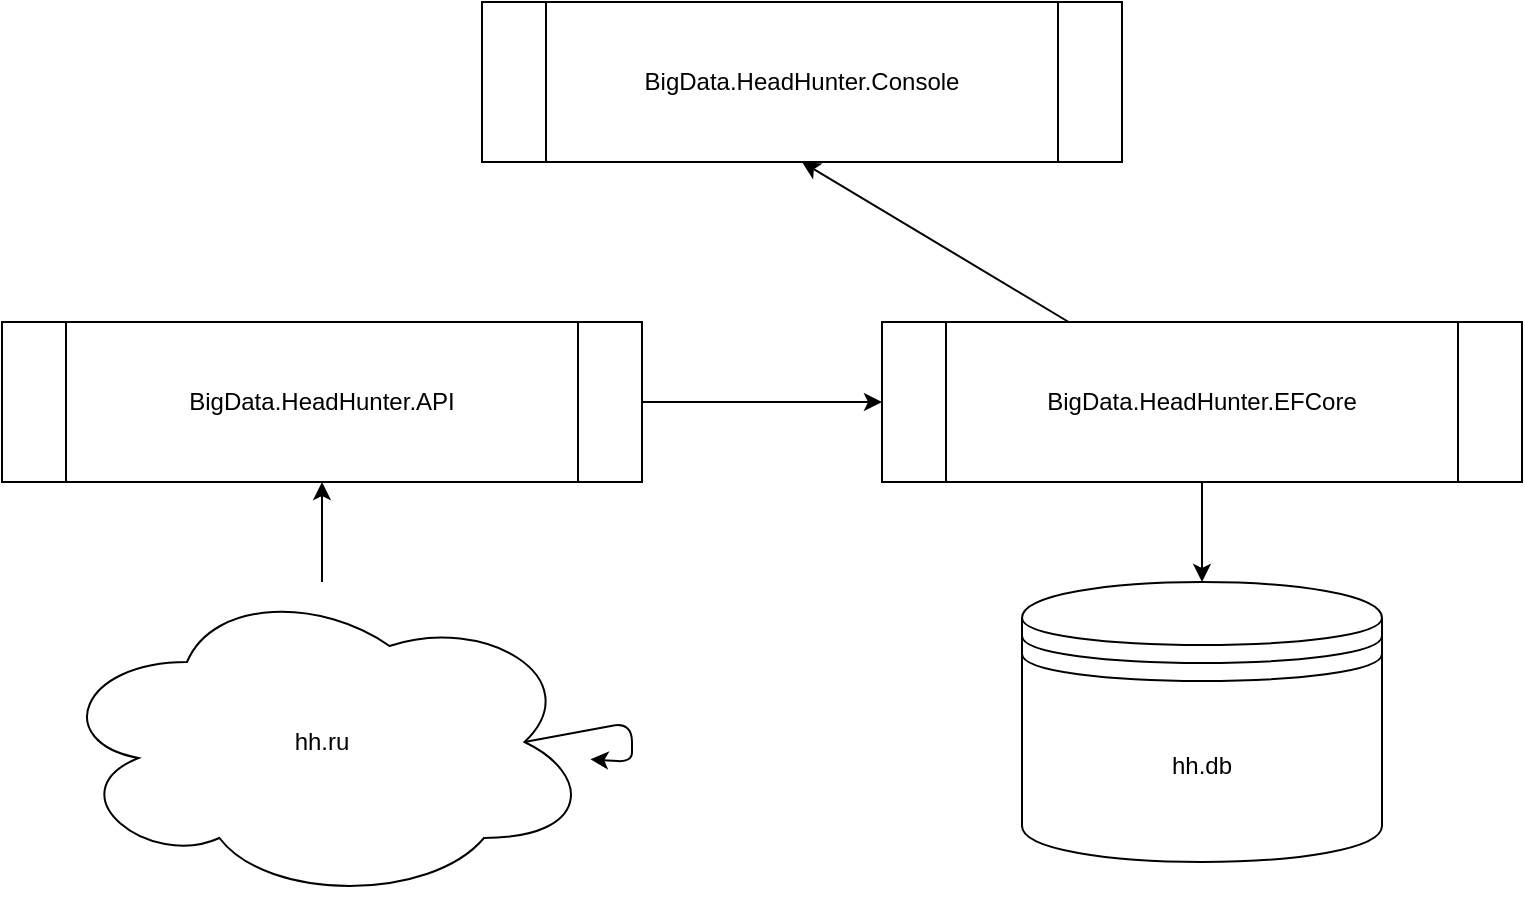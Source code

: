 <mxfile>
    <diagram id="zEr7ROHvSCzTDs3dKplL" name="Page-1">
        <mxGraphModel dx="1270" dy="859" grid="1" gridSize="10" guides="1" tooltips="1" connect="1" arrows="1" fold="1" page="1" pageScale="1" pageWidth="850" pageHeight="1100" math="0" shadow="0">
            <root>
                <mxCell id="0"/>
                <mxCell id="1" parent="0"/>
                <mxCell id="11" style="edgeStyle=none;html=1;entryX=0.5;entryY=1;entryDx=0;entryDy=0;" edge="1" parent="1" source="2" target="4">
                    <mxGeometry relative="1" as="geometry"/>
                </mxCell>
                <mxCell id="12" style="edgeStyle=none;html=1;entryX=0.5;entryY=0;entryDx=0;entryDy=0;" edge="1" parent="1" source="2" target="5">
                    <mxGeometry relative="1" as="geometry"/>
                </mxCell>
                <mxCell id="2" value="BigData.HeadHunter.EFCore" style="shape=process;whiteSpace=wrap;html=1;backgroundOutline=1;" vertex="1" parent="1">
                    <mxGeometry x="500" y="320" width="320" height="80" as="geometry"/>
                </mxCell>
                <mxCell id="9" style="edgeStyle=none;html=1;" edge="1" parent="1" source="3" target="2">
                    <mxGeometry relative="1" as="geometry"/>
                </mxCell>
                <mxCell id="3" value="BigData.HeadHunter.API" style="shape=process;whiteSpace=wrap;html=1;backgroundOutline=1;" vertex="1" parent="1">
                    <mxGeometry x="60" y="320" width="320" height="80" as="geometry"/>
                </mxCell>
                <mxCell id="4" value="BigData.HeadHunter.Console" style="shape=process;whiteSpace=wrap;html=1;backgroundOutline=1;" vertex="1" parent="1">
                    <mxGeometry x="300" y="160" width="320" height="80" as="geometry"/>
                </mxCell>
                <mxCell id="5" value="hh.db" style="shape=datastore;whiteSpace=wrap;html=1;" vertex="1" parent="1">
                    <mxGeometry x="570" y="450" width="180" height="140" as="geometry"/>
                </mxCell>
                <mxCell id="7" style="edgeStyle=none;html=1;" edge="1" parent="1" source="6" target="3">
                    <mxGeometry relative="1" as="geometry"/>
                </mxCell>
                <mxCell id="6" value="hh.ru" style="ellipse;shape=cloud;whiteSpace=wrap;html=1;" vertex="1" parent="1">
                    <mxGeometry x="85" y="450" width="270" height="160" as="geometry"/>
                </mxCell>
                <mxCell id="8" style="edgeStyle=none;html=1;exitX=0.875;exitY=0.5;exitDx=0;exitDy=0;exitPerimeter=0;" edge="1" parent="1" source="6" target="6">
                    <mxGeometry relative="1" as="geometry"/>
                </mxCell>
            </root>
        </mxGraphModel>
    </diagram>
</mxfile>